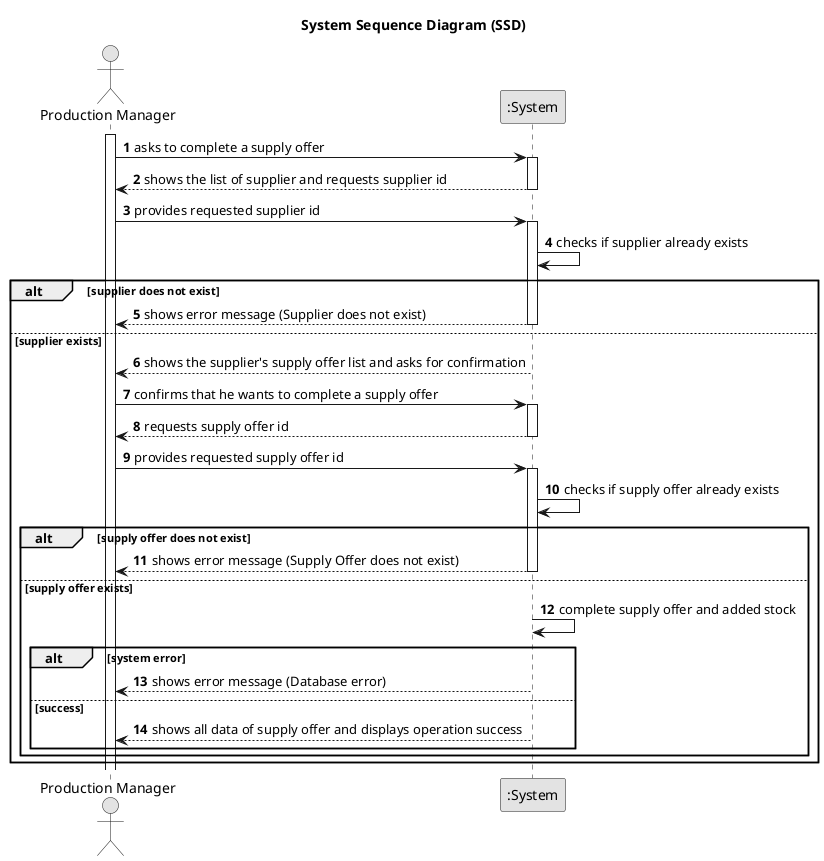 @startuml
skinparam monochrome true
skinparam packageStyle rectangle
skinparam shadowing false

title System Sequence Diagram (SSD)

autonumber

actor "Production Manager" as PM
participant ":System" as System

activate PM

    PM -> System : asks to complete a supply offer
    activate System

        System --> PM : shows the list of supplier and requests supplier id
    deactivate System

    PM -> System : provides requested supplier id
    activate System

    System -> System : checks if supplier already exists
        alt supplier does not exist
                System --> PM : shows error message (Supplier does not exist)
            deactivate System
        else supplier exists

        System --> PM : shows the supplier's supply offer list and asks for confirmation
    deactivate System

    PM -> System : confirms that he wants to complete a supply offer
    activate System

        System --> PM : requests supply offer id
    deactivate System

    PM -> System : provides requested supply offer id
    activate System

            System -> System : checks if supply offer already exists
            alt supply offer does not exist
                System --> PM : shows error message (Supply Offer does not exist)
                deactivate System
            else supply offer exists
                System -> System : complete supply offer and added stock
                alt system error
                    System --> PM : shows error message (Database error)
                    deactivate System
                else success
                    System --> PM : shows all data of supply offer and displays operation success
                    deactivate System
                end
            end
        end
@enduml
